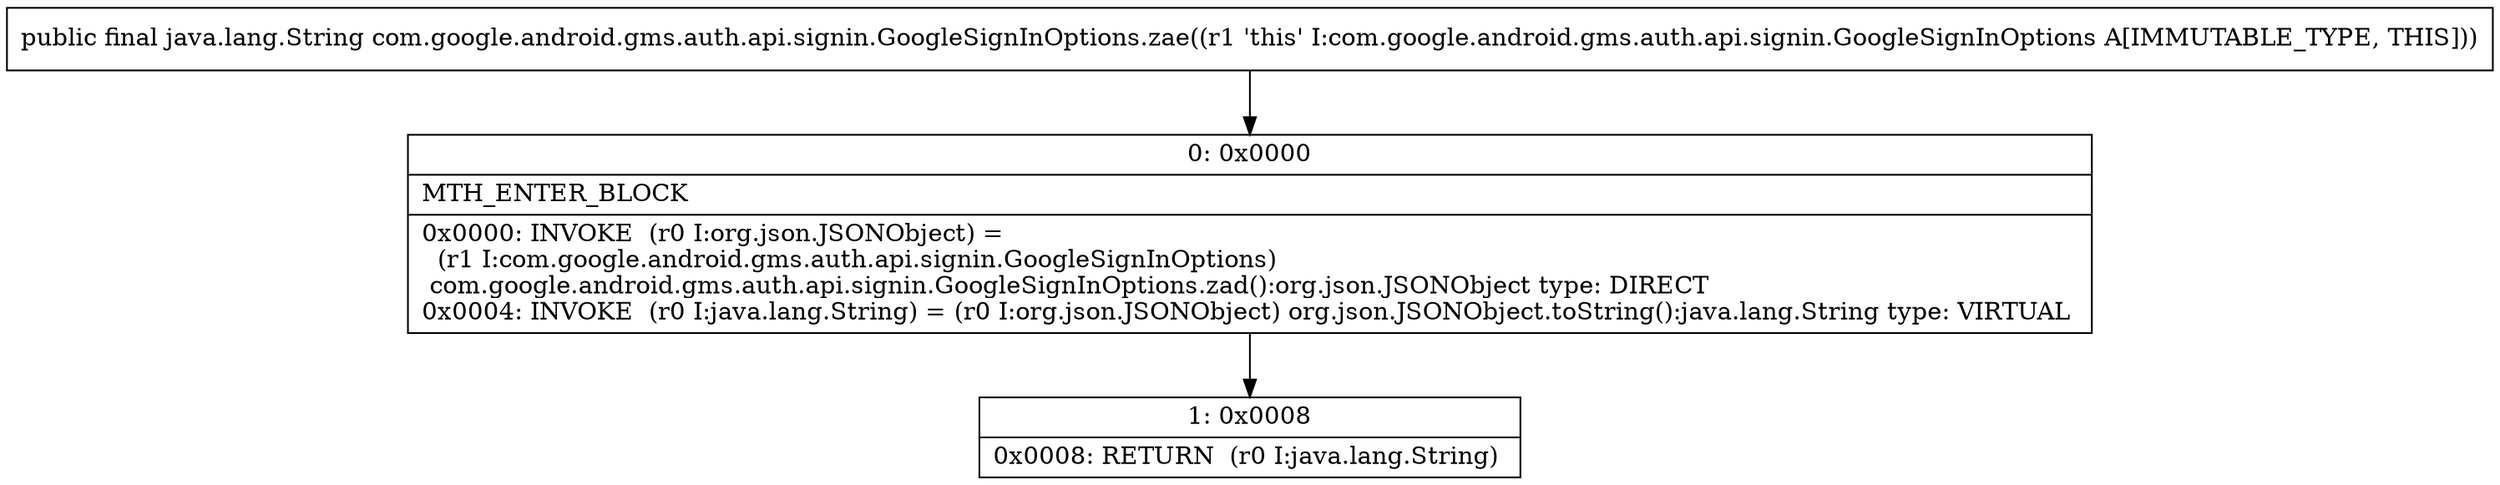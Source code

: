 digraph "CFG forcom.google.android.gms.auth.api.signin.GoogleSignInOptions.zae()Ljava\/lang\/String;" {
Node_0 [shape=record,label="{0\:\ 0x0000|MTH_ENTER_BLOCK\l|0x0000: INVOKE  (r0 I:org.json.JSONObject) = \l  (r1 I:com.google.android.gms.auth.api.signin.GoogleSignInOptions)\l com.google.android.gms.auth.api.signin.GoogleSignInOptions.zad():org.json.JSONObject type: DIRECT \l0x0004: INVOKE  (r0 I:java.lang.String) = (r0 I:org.json.JSONObject) org.json.JSONObject.toString():java.lang.String type: VIRTUAL \l}"];
Node_1 [shape=record,label="{1\:\ 0x0008|0x0008: RETURN  (r0 I:java.lang.String) \l}"];
MethodNode[shape=record,label="{public final java.lang.String com.google.android.gms.auth.api.signin.GoogleSignInOptions.zae((r1 'this' I:com.google.android.gms.auth.api.signin.GoogleSignInOptions A[IMMUTABLE_TYPE, THIS])) }"];
MethodNode -> Node_0;
Node_0 -> Node_1;
}

